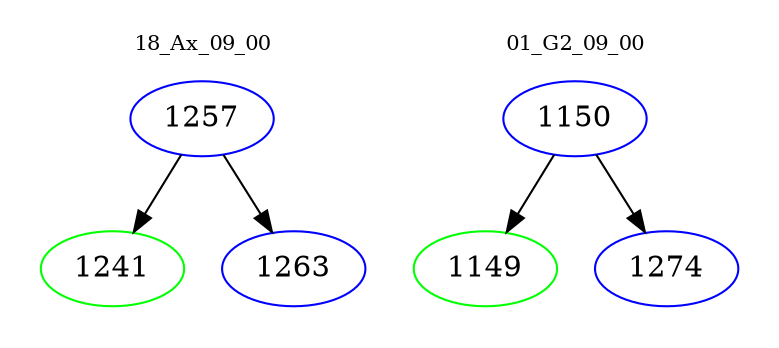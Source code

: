 digraph{
subgraph cluster_0 {
color = white
label = "18_Ax_09_00";
fontsize=10;
T0_1257 [label="1257", color="blue"]
T0_1257 -> T0_1241 [color="black"]
T0_1241 [label="1241", color="green"]
T0_1257 -> T0_1263 [color="black"]
T0_1263 [label="1263", color="blue"]
}
subgraph cluster_1 {
color = white
label = "01_G2_09_00";
fontsize=10;
T1_1150 [label="1150", color="blue"]
T1_1150 -> T1_1149 [color="black"]
T1_1149 [label="1149", color="green"]
T1_1150 -> T1_1274 [color="black"]
T1_1274 [label="1274", color="blue"]
}
}
